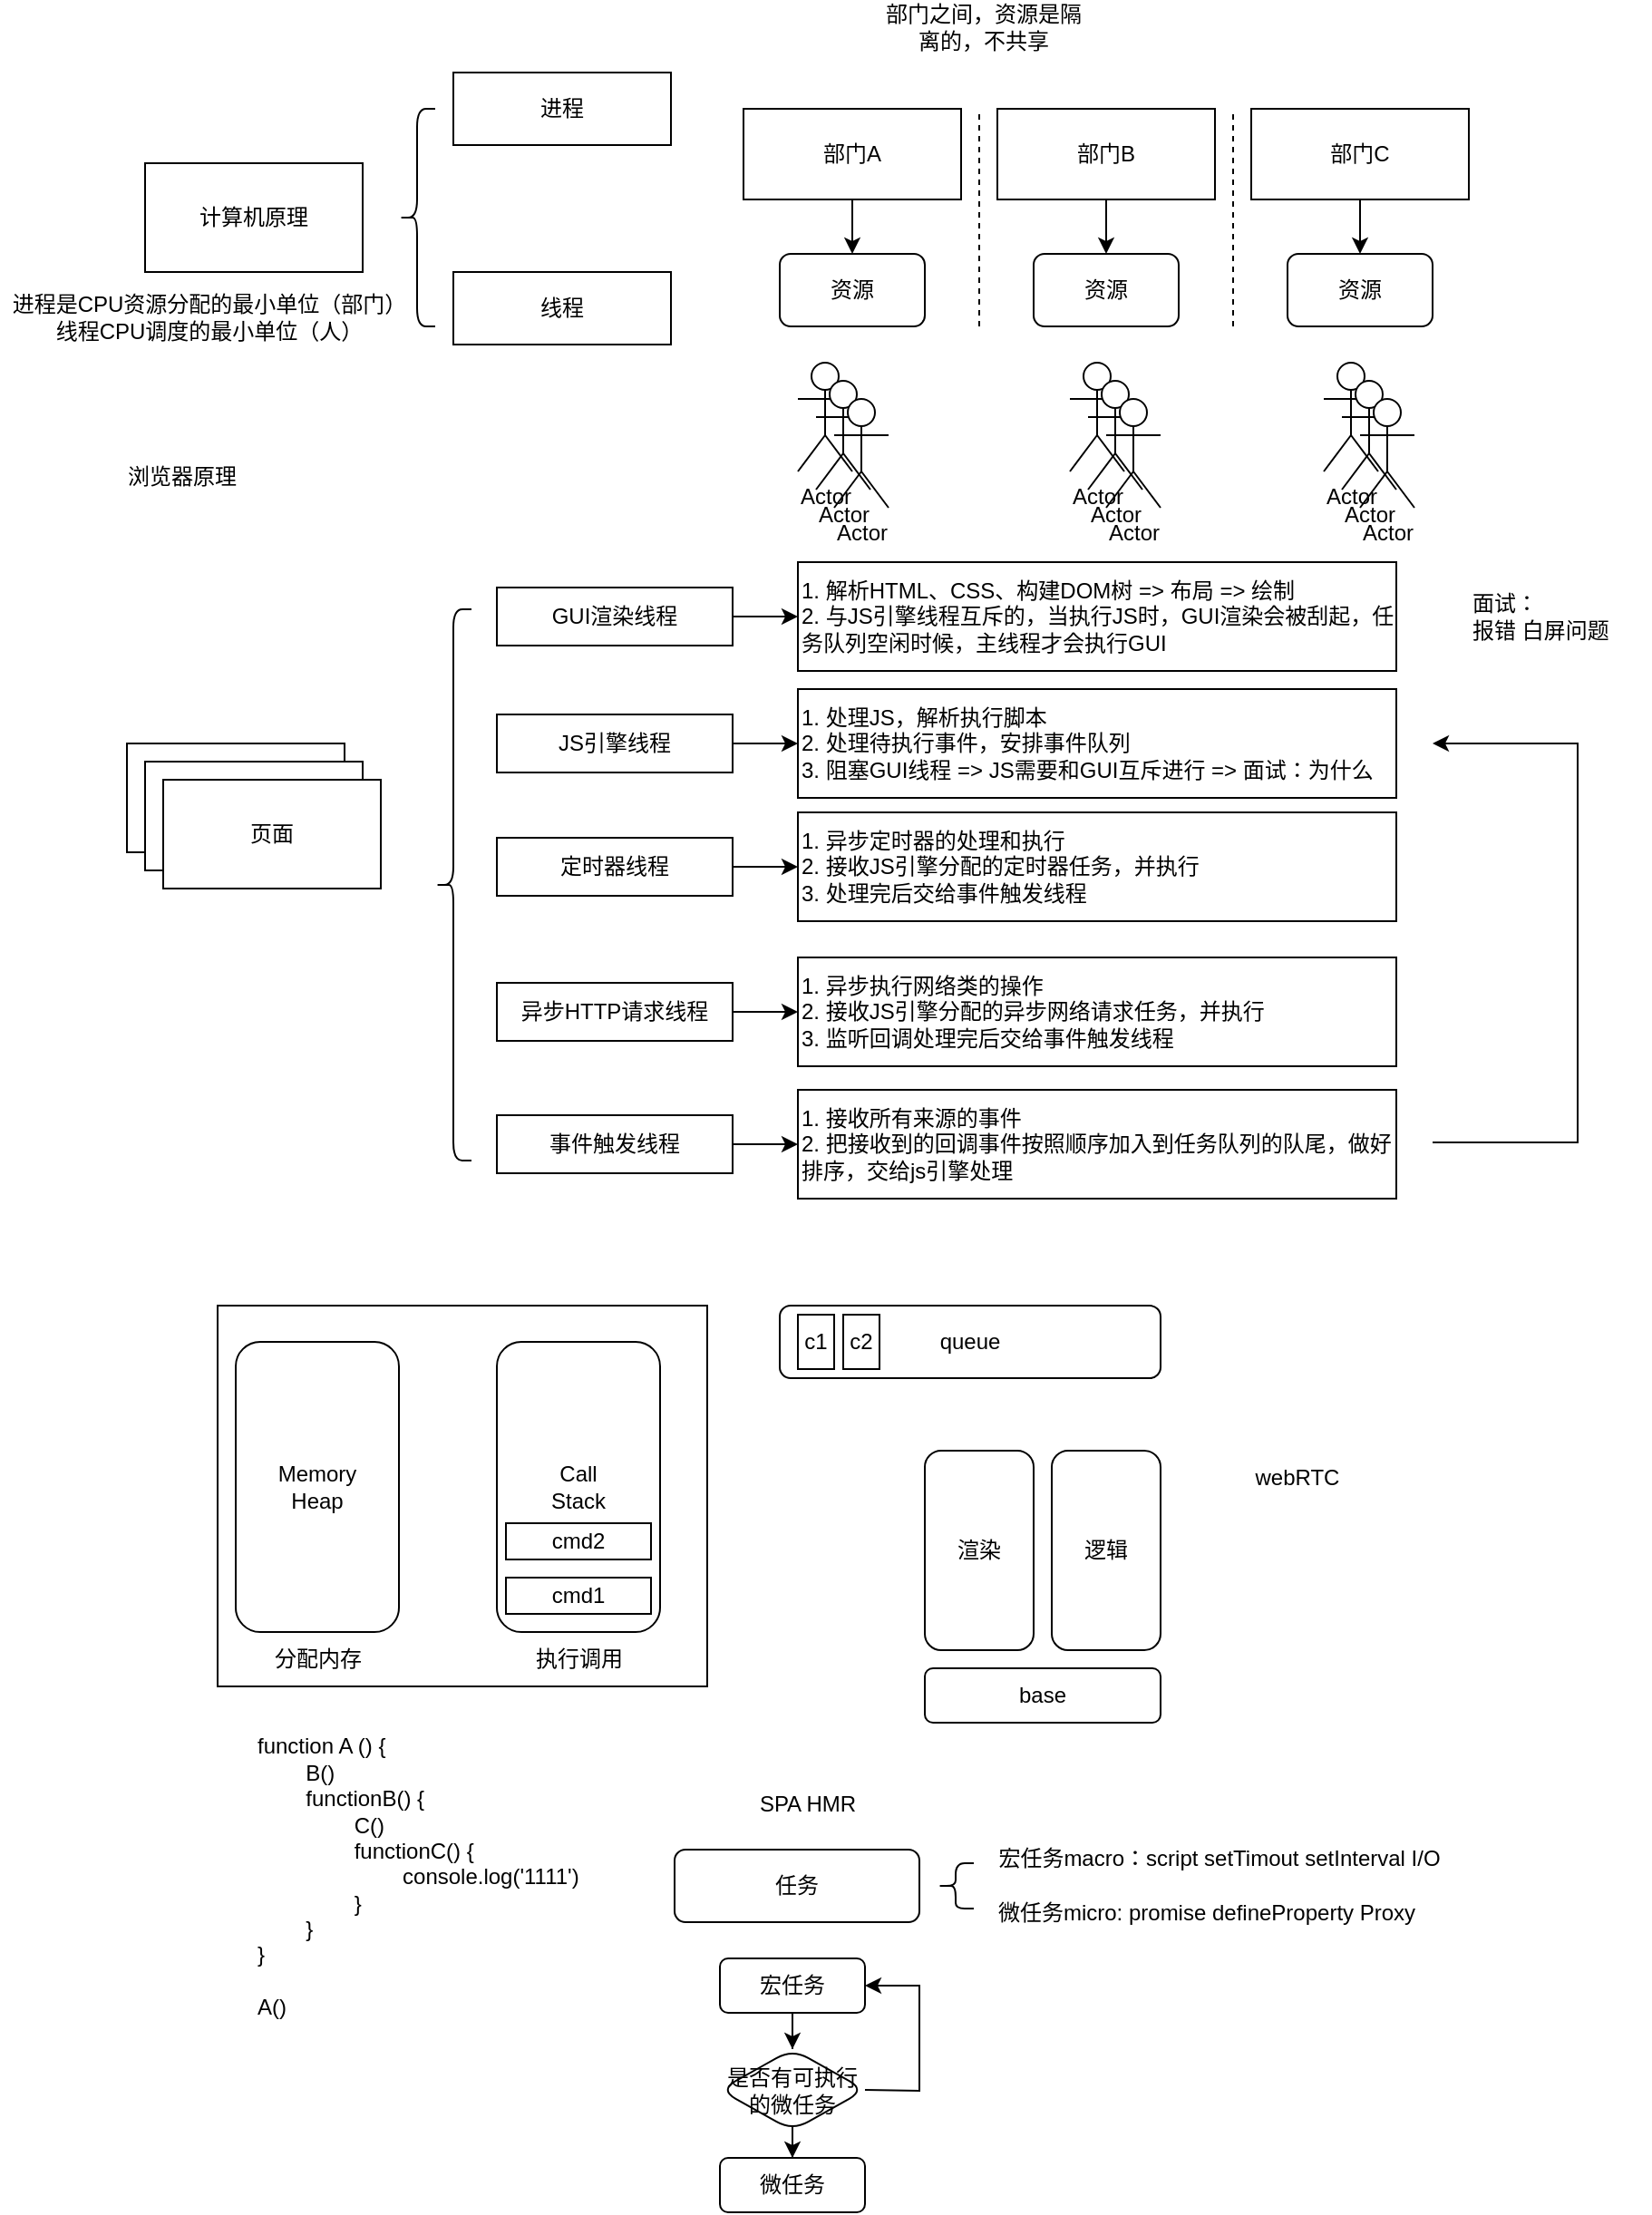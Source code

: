 <mxfile version="19.0.3" type="device"><diagram id="He9vBWbcdAwZbw53MV5B" name="Page-1"><mxGraphModel dx="1038" dy="1818" grid="1" gridSize="10" guides="1" tooltips="1" connect="1" arrows="1" fold="1" page="1" pageScale="1" pageWidth="827" pageHeight="1169" math="0" shadow="0"><root><mxCell id="0"/><mxCell id="1" parent="0"/><mxCell id="1lxSKsSB-2uw0houZNOH-1" value="计算机原理" style="rounded=0;whiteSpace=wrap;html=1;" parent="1" vertex="1"><mxGeometry x="90" y="60" width="120" height="60" as="geometry"/></mxCell><mxCell id="1lxSKsSB-2uw0houZNOH-2" value="" style="shape=curlyBracket;whiteSpace=wrap;html=1;rounded=1;labelPosition=left;verticalLabelPosition=middle;align=right;verticalAlign=middle;" parent="1" vertex="1"><mxGeometry x="230" y="30" width="20" height="120" as="geometry"/></mxCell><mxCell id="1lxSKsSB-2uw0houZNOH-3" value="进程" style="whiteSpace=wrap;html=1;" parent="1" vertex="1"><mxGeometry x="260" y="10" width="120" height="40" as="geometry"/></mxCell><mxCell id="1lxSKsSB-2uw0houZNOH-4" value="线程" style="whiteSpace=wrap;html=1;" parent="1" vertex="1"><mxGeometry x="260" y="120" width="120" height="40" as="geometry"/></mxCell><mxCell id="1lxSKsSB-2uw0houZNOH-5" value="进程是CPU资源分配的最小单位（部门）&lt;br&gt;线程CPU调度的最小单位（人）" style="text;html=1;align=center;verticalAlign=middle;resizable=0;points=[];autosize=1;strokeColor=none;fillColor=none;" parent="1" vertex="1"><mxGeometry x="10" y="130" width="230" height="30" as="geometry"/></mxCell><mxCell id="1lxSKsSB-2uw0houZNOH-12" value="" style="edgeStyle=orthogonalEdgeStyle;rounded=0;orthogonalLoop=1;jettySize=auto;html=1;" parent="1" source="1lxSKsSB-2uw0houZNOH-6" target="1lxSKsSB-2uw0houZNOH-9" edge="1"><mxGeometry relative="1" as="geometry"/></mxCell><mxCell id="1lxSKsSB-2uw0houZNOH-6" value="部门A" style="rounded=0;whiteSpace=wrap;html=1;" parent="1" vertex="1"><mxGeometry x="420" y="30" width="120" height="50" as="geometry"/></mxCell><mxCell id="1lxSKsSB-2uw0houZNOH-13" value="" style="edgeStyle=orthogonalEdgeStyle;rounded=0;orthogonalLoop=1;jettySize=auto;html=1;" parent="1" source="1lxSKsSB-2uw0houZNOH-7" target="1lxSKsSB-2uw0houZNOH-10" edge="1"><mxGeometry relative="1" as="geometry"/></mxCell><mxCell id="1lxSKsSB-2uw0houZNOH-7" value="部门B" style="rounded=0;whiteSpace=wrap;html=1;" parent="1" vertex="1"><mxGeometry x="560" y="30" width="120" height="50" as="geometry"/></mxCell><mxCell id="1lxSKsSB-2uw0houZNOH-14" value="" style="edgeStyle=orthogonalEdgeStyle;rounded=0;orthogonalLoop=1;jettySize=auto;html=1;" parent="1" source="1lxSKsSB-2uw0houZNOH-8" target="1lxSKsSB-2uw0houZNOH-11" edge="1"><mxGeometry relative="1" as="geometry"/></mxCell><mxCell id="1lxSKsSB-2uw0houZNOH-8" value="部门C" style="rounded=0;whiteSpace=wrap;html=1;" parent="1" vertex="1"><mxGeometry x="700" y="30" width="120" height="50" as="geometry"/></mxCell><mxCell id="1lxSKsSB-2uw0houZNOH-9" value="资源" style="rounded=1;whiteSpace=wrap;html=1;" parent="1" vertex="1"><mxGeometry x="440" y="110" width="80" height="40" as="geometry"/></mxCell><mxCell id="1lxSKsSB-2uw0houZNOH-10" value="资源" style="rounded=1;whiteSpace=wrap;html=1;" parent="1" vertex="1"><mxGeometry x="580" y="110" width="80" height="40" as="geometry"/></mxCell><mxCell id="1lxSKsSB-2uw0houZNOH-11" value="资源" style="rounded=1;whiteSpace=wrap;html=1;" parent="1" vertex="1"><mxGeometry x="720" y="110" width="80" height="40" as="geometry"/></mxCell><mxCell id="1lxSKsSB-2uw0houZNOH-15" value="" style="endArrow=none;dashed=1;html=1;rounded=0;" parent="1" edge="1"><mxGeometry width="50" height="50" relative="1" as="geometry"><mxPoint x="550" y="150" as="sourcePoint"/><mxPoint x="550" y="30" as="targetPoint"/></mxGeometry></mxCell><mxCell id="1lxSKsSB-2uw0houZNOH-16" value="" style="endArrow=none;dashed=1;html=1;rounded=0;" parent="1" edge="1"><mxGeometry width="50" height="50" relative="1" as="geometry"><mxPoint x="690" y="150" as="sourcePoint"/><mxPoint x="690" y="30" as="targetPoint"/></mxGeometry></mxCell><mxCell id="1lxSKsSB-2uw0houZNOH-17" value="Actor" style="shape=umlActor;verticalLabelPosition=bottom;verticalAlign=top;html=1;outlineConnect=0;" parent="1" vertex="1"><mxGeometry x="450" y="170" width="30" height="60" as="geometry"/></mxCell><mxCell id="1lxSKsSB-2uw0houZNOH-18" value="Actor" style="shape=umlActor;verticalLabelPosition=bottom;verticalAlign=top;html=1;outlineConnect=0;" parent="1" vertex="1"><mxGeometry x="460" y="180" width="30" height="60" as="geometry"/></mxCell><mxCell id="1lxSKsSB-2uw0houZNOH-19" value="Actor" style="shape=umlActor;verticalLabelPosition=bottom;verticalAlign=top;html=1;outlineConnect=0;" parent="1" vertex="1"><mxGeometry x="470" y="190" width="30" height="60" as="geometry"/></mxCell><mxCell id="1lxSKsSB-2uw0houZNOH-20" value="Actor" style="shape=umlActor;verticalLabelPosition=bottom;verticalAlign=top;html=1;outlineConnect=0;" parent="1" vertex="1"><mxGeometry x="600" y="170" width="30" height="60" as="geometry"/></mxCell><mxCell id="1lxSKsSB-2uw0houZNOH-21" value="Actor" style="shape=umlActor;verticalLabelPosition=bottom;verticalAlign=top;html=1;outlineConnect=0;" parent="1" vertex="1"><mxGeometry x="610" y="180" width="30" height="60" as="geometry"/></mxCell><mxCell id="1lxSKsSB-2uw0houZNOH-22" value="Actor" style="shape=umlActor;verticalLabelPosition=bottom;verticalAlign=top;html=1;outlineConnect=0;" parent="1" vertex="1"><mxGeometry x="620" y="190" width="30" height="60" as="geometry"/></mxCell><mxCell id="1lxSKsSB-2uw0houZNOH-23" value="Actor" style="shape=umlActor;verticalLabelPosition=bottom;verticalAlign=top;html=1;outlineConnect=0;" parent="1" vertex="1"><mxGeometry x="740" y="170" width="30" height="60" as="geometry"/></mxCell><mxCell id="1lxSKsSB-2uw0houZNOH-24" value="Actor" style="shape=umlActor;verticalLabelPosition=bottom;verticalAlign=top;html=1;outlineConnect=0;" parent="1" vertex="1"><mxGeometry x="750" y="180" width="30" height="60" as="geometry"/></mxCell><mxCell id="1lxSKsSB-2uw0houZNOH-25" value="Actor" style="shape=umlActor;verticalLabelPosition=bottom;verticalAlign=top;html=1;outlineConnect=0;" parent="1" vertex="1"><mxGeometry x="760" y="190" width="30" height="60" as="geometry"/></mxCell><mxCell id="1lxSKsSB-2uw0houZNOH-27" value="浏览器原理" style="rounded=0;whiteSpace=wrap;html=1;" parent="1" vertex="1"><mxGeometry x="80" y="380" width="120" height="60" as="geometry"/></mxCell><mxCell id="1lxSKsSB-2uw0houZNOH-28" value="浏览器原理" style="rounded=0;whiteSpace=wrap;html=1;" parent="1" vertex="1"><mxGeometry x="90" y="390" width="120" height="60" as="geometry"/></mxCell><mxCell id="1lxSKsSB-2uw0houZNOH-29" value="页面" style="rounded=0;whiteSpace=wrap;html=1;" parent="1" vertex="1"><mxGeometry x="100" y="400" width="120" height="60" as="geometry"/></mxCell><mxCell id="1lxSKsSB-2uw0houZNOH-30" value="浏览器原理" style="text;html=1;align=center;verticalAlign=middle;resizable=0;points=[];autosize=1;strokeColor=none;fillColor=none;" parent="1" vertex="1"><mxGeometry x="70" y="218" width="80" height="30" as="geometry"/></mxCell><mxCell id="1lxSKsSB-2uw0houZNOH-38" value="" style="edgeStyle=orthogonalEdgeStyle;rounded=0;orthogonalLoop=1;jettySize=auto;html=1;" parent="1" source="1lxSKsSB-2uw0houZNOH-31" target="1lxSKsSB-2uw0houZNOH-37" edge="1"><mxGeometry relative="1" as="geometry"/></mxCell><mxCell id="1lxSKsSB-2uw0houZNOH-31" value="GUI渲染线程" style="rounded=0;whiteSpace=wrap;html=1;" parent="1" vertex="1"><mxGeometry x="284" y="294" width="130" height="32" as="geometry"/></mxCell><mxCell id="1lxSKsSB-2uw0houZNOH-41" value="" style="edgeStyle=orthogonalEdgeStyle;rounded=0;orthogonalLoop=1;jettySize=auto;html=1;" parent="1" source="1lxSKsSB-2uw0houZNOH-32" target="1lxSKsSB-2uw0houZNOH-40" edge="1"><mxGeometry relative="1" as="geometry"/></mxCell><mxCell id="1lxSKsSB-2uw0houZNOH-32" value="JS引擎线程" style="rounded=0;whiteSpace=wrap;html=1;" parent="1" vertex="1"><mxGeometry x="284" y="364" width="130" height="32" as="geometry"/></mxCell><mxCell id="1lxSKsSB-2uw0houZNOH-43" value="" style="edgeStyle=orthogonalEdgeStyle;rounded=0;orthogonalLoop=1;jettySize=auto;html=1;" parent="1" source="1lxSKsSB-2uw0houZNOH-33" target="1lxSKsSB-2uw0houZNOH-42" edge="1"><mxGeometry relative="1" as="geometry"/></mxCell><mxCell id="1lxSKsSB-2uw0houZNOH-33" value="定时器线程" style="rounded=0;whiteSpace=wrap;html=1;" parent="1" vertex="1"><mxGeometry x="284" y="432" width="130" height="32" as="geometry"/></mxCell><mxCell id="1lxSKsSB-2uw0houZNOH-45" value="" style="edgeStyle=orthogonalEdgeStyle;rounded=0;orthogonalLoop=1;jettySize=auto;html=1;" parent="1" source="1lxSKsSB-2uw0houZNOH-34" target="1lxSKsSB-2uw0houZNOH-44" edge="1"><mxGeometry relative="1" as="geometry"/></mxCell><mxCell id="1lxSKsSB-2uw0houZNOH-34" value="异步HTTP请求线程" style="rounded=0;whiteSpace=wrap;html=1;" parent="1" vertex="1"><mxGeometry x="284" y="512" width="130" height="32" as="geometry"/></mxCell><mxCell id="1lxSKsSB-2uw0houZNOH-47" value="" style="edgeStyle=orthogonalEdgeStyle;rounded=0;orthogonalLoop=1;jettySize=auto;html=1;" parent="1" source="1lxSKsSB-2uw0houZNOH-35" target="1lxSKsSB-2uw0houZNOH-46" edge="1"><mxGeometry relative="1" as="geometry"/></mxCell><mxCell id="1lxSKsSB-2uw0houZNOH-35" value="事件触发线程" style="rounded=0;whiteSpace=wrap;html=1;" parent="1" vertex="1"><mxGeometry x="284" y="585" width="130" height="32" as="geometry"/></mxCell><mxCell id="1lxSKsSB-2uw0houZNOH-36" value="" style="shape=curlyBracket;whiteSpace=wrap;html=1;rounded=1;labelPosition=left;verticalLabelPosition=middle;align=right;verticalAlign=middle;" parent="1" vertex="1"><mxGeometry x="250" y="306" width="20" height="304" as="geometry"/></mxCell><mxCell id="1lxSKsSB-2uw0houZNOH-37" value="1. 解析HTML、CSS、构建DOM树 =&amp;gt; 布局 =&amp;gt; 绘制&lt;br&gt;2. 与JS引擎线程互斥的，当执行JS时，GUI渲染会被刮起，任务队列空闲时候，主线程才会执行GUI" style="rounded=0;whiteSpace=wrap;html=1;align=left;" parent="1" vertex="1"><mxGeometry x="450" y="280" width="330" height="60" as="geometry"/></mxCell><mxCell id="1lxSKsSB-2uw0houZNOH-39" value="面试：&lt;br&gt;报错 白屏问题" style="text;html=1;align=left;verticalAlign=middle;resizable=0;points=[];autosize=1;strokeColor=none;fillColor=none;" parent="1" vertex="1"><mxGeometry x="820" y="290" width="100" height="40" as="geometry"/></mxCell><mxCell id="1lxSKsSB-2uw0houZNOH-40" value="1. 处理JS，解析执行脚本&lt;br&gt;2. 处理待执行事件，安排事件队列&lt;br&gt;3. 阻塞GUI线程 =&amp;gt; JS需要和GUI互斥进行 =&amp;gt; 面试：为什么" style="rounded=0;whiteSpace=wrap;html=1;align=left;" parent="1" vertex="1"><mxGeometry x="450" y="350" width="330" height="60" as="geometry"/></mxCell><mxCell id="1lxSKsSB-2uw0houZNOH-42" value="1. 异步定时器的处理和执行&lt;br&gt;2. 接收JS引擎分配的定时器任务，并执行&lt;br&gt;3. 处理完后交给事件触发线程" style="rounded=0;whiteSpace=wrap;html=1;align=left;" parent="1" vertex="1"><mxGeometry x="450" y="418" width="330" height="60" as="geometry"/></mxCell><mxCell id="1lxSKsSB-2uw0houZNOH-44" value="1. 异步执行网络类的操作&lt;br&gt;2. 接收JS引擎分配的异步网络请求任务，并执行&lt;br&gt;3. 监听回调处理完后交给事件触发线程" style="rounded=0;whiteSpace=wrap;html=1;align=left;" parent="1" vertex="1"><mxGeometry x="450" y="498" width="330" height="60" as="geometry"/></mxCell><mxCell id="1lxSKsSB-2uw0houZNOH-46" value="1. 接收所有来源的事件&lt;br&gt;2. 把接收到的回调事件按照顺序加入到任务队列的队尾，做好排序，交给js引擎处理" style="rounded=0;whiteSpace=wrap;html=1;align=left;" parent="1" vertex="1"><mxGeometry x="450" y="571" width="330" height="60" as="geometry"/></mxCell><mxCell id="1lxSKsSB-2uw0houZNOH-48" value="" style="endArrow=classic;html=1;rounded=0;" parent="1" edge="1"><mxGeometry width="50" height="50" relative="1" as="geometry"><mxPoint x="800" y="600" as="sourcePoint"/><mxPoint x="800" y="380" as="targetPoint"/><Array as="points"><mxPoint x="880" y="600"/><mxPoint x="880" y="380"/></Array></mxGeometry></mxCell><mxCell id="1lxSKsSB-2uw0houZNOH-49" value="" style="rounded=0;whiteSpace=wrap;html=1;" parent="1" vertex="1"><mxGeometry x="130" y="690" width="270" height="210" as="geometry"/></mxCell><mxCell id="1lxSKsSB-2uw0houZNOH-50" value="Memory&lt;br&gt;Heap" style="rounded=1;whiteSpace=wrap;html=1;" parent="1" vertex="1"><mxGeometry x="140" y="710" width="90" height="160" as="geometry"/></mxCell><mxCell id="1lxSKsSB-2uw0houZNOH-51" value="分配内存" style="text;html=1;align=center;verticalAlign=middle;resizable=0;points=[];autosize=1;strokeColor=none;fillColor=none;" parent="1" vertex="1"><mxGeometry x="150" y="870" width="70" height="30" as="geometry"/></mxCell><mxCell id="1lxSKsSB-2uw0houZNOH-52" value="Call&lt;br&gt;Stack" style="rounded=1;whiteSpace=wrap;html=1;" parent="1" vertex="1"><mxGeometry x="284" y="710" width="90" height="160" as="geometry"/></mxCell><mxCell id="1lxSKsSB-2uw0houZNOH-53" value="cmd1" style="rounded=0;whiteSpace=wrap;html=1;" parent="1" vertex="1"><mxGeometry x="289" y="840" width="80" height="20" as="geometry"/></mxCell><mxCell id="1lxSKsSB-2uw0houZNOH-54" value="cmd2" style="rounded=0;whiteSpace=wrap;html=1;" parent="1" vertex="1"><mxGeometry x="289" y="810" width="80" height="20" as="geometry"/></mxCell><mxCell id="1lxSKsSB-2uw0houZNOH-55" value="执行调用" style="text;html=1;align=center;verticalAlign=middle;resizable=0;points=[];autosize=1;strokeColor=none;fillColor=none;" parent="1" vertex="1"><mxGeometry x="294" y="870" width="70" height="30" as="geometry"/></mxCell><mxCell id="1lxSKsSB-2uw0houZNOH-56" value="queue" style="rounded=1;whiteSpace=wrap;html=1;" parent="1" vertex="1"><mxGeometry x="440" y="690" width="210" height="40" as="geometry"/></mxCell><mxCell id="1lxSKsSB-2uw0houZNOH-57" value="c1" style="rounded=0;whiteSpace=wrap;html=1;" parent="1" vertex="1"><mxGeometry x="450" y="695" width="20" height="30" as="geometry"/></mxCell><mxCell id="1lxSKsSB-2uw0houZNOH-58" value="c2" style="rounded=0;whiteSpace=wrap;html=1;" parent="1" vertex="1"><mxGeometry x="475" y="695" width="20" height="30" as="geometry"/></mxCell><mxCell id="1lxSKsSB-2uw0houZNOH-59" value="webRTC" style="text;html=1;align=center;verticalAlign=middle;resizable=0;points=[];autosize=1;strokeColor=none;fillColor=none;" parent="1" vertex="1"><mxGeometry x="690" y="770" width="70" height="30" as="geometry"/></mxCell><mxCell id="1lxSKsSB-2uw0houZNOH-60" value="渲染" style="rounded=1;whiteSpace=wrap;html=1;" parent="1" vertex="1"><mxGeometry x="520" y="770" width="60" height="110" as="geometry"/></mxCell><mxCell id="1lxSKsSB-2uw0houZNOH-61" value="逻辑" style="rounded=1;whiteSpace=wrap;html=1;" parent="1" vertex="1"><mxGeometry x="590" y="770" width="60" height="110" as="geometry"/></mxCell><mxCell id="1lxSKsSB-2uw0houZNOH-62" value="base" style="rounded=1;whiteSpace=wrap;html=1;" parent="1" vertex="1"><mxGeometry x="520" y="890" width="130" height="30" as="geometry"/></mxCell><mxCell id="1lxSKsSB-2uw0houZNOH-63" value="function A () {&lt;br&gt;&lt;span style=&quot;white-space: pre;&quot;&gt;&#9;&lt;/span&gt;B()&lt;br&gt;&lt;span style=&quot;white-space: pre;&quot;&gt;&#9;&lt;/span&gt;functionB() {&lt;br&gt;&lt;span style=&quot;white-space: pre;&quot;&gt;&#9;&lt;/span&gt;&lt;span style=&quot;white-space: pre;&quot;&gt;&#9;&lt;/span&gt;C()&lt;br&gt;&lt;span style=&quot;white-space: pre;&quot;&gt;&#9;&lt;/span&gt;&lt;span style=&quot;white-space: pre;&quot;&gt;&#9;&lt;/span&gt;functionC() {&lt;br&gt;&lt;span style=&quot;white-space: pre;&quot;&gt;&#9;&lt;/span&gt;&lt;span style=&quot;white-space: pre;&quot;&gt;&#9;&lt;/span&gt;&lt;span style=&quot;white-space: pre;&quot;&gt;&#9;&lt;/span&gt;console.log('1111')&lt;br&gt;&lt;span style=&quot;white-space: pre;&quot;&gt;&#9;&lt;/span&gt;&lt;span style=&quot;white-space: pre;&quot;&gt;&#9;&lt;/span&gt;}&lt;br&gt;&amp;nbsp;&lt;span style=&quot;white-space: pre;&quot;&gt;&#9;&lt;/span&gt;}&lt;br&gt;&lt;div style=&quot;&quot;&gt;&lt;span style=&quot;background-color: initial;&quot;&gt;}&lt;/span&gt;&lt;/div&gt;&lt;div style=&quot;&quot;&gt;&lt;span style=&quot;background-color: initial;&quot;&gt;&lt;br&gt;&lt;/span&gt;&lt;/div&gt;&lt;div style=&quot;&quot;&gt;&lt;span style=&quot;background-color: initial;&quot;&gt;A()&lt;/span&gt;&lt;/div&gt;" style="text;html=1;align=left;verticalAlign=middle;resizable=0;points=[];autosize=1;strokeColor=none;fillColor=none;" parent="1" vertex="1"><mxGeometry x="150" y="920" width="200" height="170" as="geometry"/></mxCell><mxCell id="1lxSKsSB-2uw0houZNOH-64" value="SPA HMR" style="text;html=1;align=center;verticalAlign=middle;resizable=0;points=[];autosize=1;strokeColor=none;fillColor=none;" parent="1" vertex="1"><mxGeometry x="415" y="950" width="80" height="30" as="geometry"/></mxCell><mxCell id="1lxSKsSB-2uw0houZNOH-65" value="任务" style="rounded=1;whiteSpace=wrap;html=1;" parent="1" vertex="1"><mxGeometry x="382" y="990" width="135" height="40" as="geometry"/></mxCell><mxCell id="1lxSKsSB-2uw0houZNOH-66" value="" style="shape=curlyBracket;whiteSpace=wrap;html=1;rounded=1;labelPosition=left;verticalLabelPosition=middle;align=right;verticalAlign=middle;" parent="1" vertex="1"><mxGeometry x="527" y="997.5" width="20" height="25" as="geometry"/></mxCell><mxCell id="1lxSKsSB-2uw0houZNOH-67" value="宏任务macro：script setTimout setInterval I/O" style="text;html=1;align=center;verticalAlign=middle;resizable=0;points=[];autosize=1;strokeColor=none;fillColor=none;" parent="1" vertex="1"><mxGeometry x="547" y="980" width="270" height="30" as="geometry"/></mxCell><mxCell id="1lxSKsSB-2uw0houZNOH-68" value="微任务micro: promise defineProperty Proxy" style="text;html=1;align=center;verticalAlign=middle;resizable=0;points=[];autosize=1;strokeColor=none;fillColor=none;" parent="1" vertex="1"><mxGeometry x="550" y="1010" width="250" height="30" as="geometry"/></mxCell><mxCell id="1lxSKsSB-2uw0houZNOH-71" value="" style="edgeStyle=orthogonalEdgeStyle;rounded=0;orthogonalLoop=1;jettySize=auto;html=1;" parent="1" source="1lxSKsSB-2uw0houZNOH-69" target="1lxSKsSB-2uw0houZNOH-70" edge="1"><mxGeometry relative="1" as="geometry"/></mxCell><mxCell id="1lxSKsSB-2uw0houZNOH-69" value="宏任务" style="rounded=1;whiteSpace=wrap;html=1;" parent="1" vertex="1"><mxGeometry x="407" y="1050" width="80" height="30" as="geometry"/></mxCell><mxCell id="1lxSKsSB-2uw0houZNOH-75" value="" style="edgeStyle=orthogonalEdgeStyle;rounded=0;orthogonalLoop=1;jettySize=auto;html=1;" parent="1" source="1lxSKsSB-2uw0houZNOH-70" target="1lxSKsSB-2uw0houZNOH-74" edge="1"><mxGeometry relative="1" as="geometry"/></mxCell><mxCell id="1lxSKsSB-2uw0houZNOH-70" value="是否有可执行的微任务" style="rhombus;whiteSpace=wrap;html=1;rounded=1;" parent="1" vertex="1"><mxGeometry x="407" y="1100" width="80" height="45" as="geometry"/></mxCell><mxCell id="1lxSKsSB-2uw0houZNOH-74" value="微任务" style="rounded=1;whiteSpace=wrap;html=1;" parent="1" vertex="1"><mxGeometry x="407" y="1160" width="80" height="30" as="geometry"/></mxCell><mxCell id="1lxSKsSB-2uw0houZNOH-76" value="" style="endArrow=classic;html=1;rounded=0;exitX=1;exitY=0.5;exitDx=0;exitDy=0;entryX=1;entryY=0.5;entryDx=0;entryDy=0;" parent="1" source="1lxSKsSB-2uw0houZNOH-70" target="1lxSKsSB-2uw0houZNOH-69" edge="1"><mxGeometry width="50" height="50" relative="1" as="geometry"><mxPoint x="497" y="1030" as="sourcePoint"/><mxPoint x="547" y="980" as="targetPoint"/><Array as="points"><mxPoint x="517" y="1123"/><mxPoint x="517" y="1065"/></Array></mxGeometry></mxCell><mxCell id="Ls99OOXaSWl2XMytuhvU-1" value="部门之间，资源是隔离的，不共享" style="text;html=1;strokeColor=none;fillColor=none;align=center;verticalAlign=middle;whiteSpace=wrap;rounded=0;" vertex="1" parent="1"><mxGeometry x="495" y="-30" width="115" height="30" as="geometry"/></mxCell></root></mxGraphModel></diagram></mxfile>